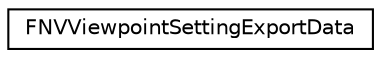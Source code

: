 digraph "Graphical Class Hierarchy"
{
  edge [fontname="Helvetica",fontsize="10",labelfontname="Helvetica",labelfontsize="10"];
  node [fontname="Helvetica",fontsize="10",shape=record];
  rankdir="LR";
  Node1 [label="FNVViewpointSettingExportData",height=0.2,width=0.4,color="black", fillcolor="white", style="filled",URL="$struct_f_n_v_viewpoint_setting_export_data.html"];
}
